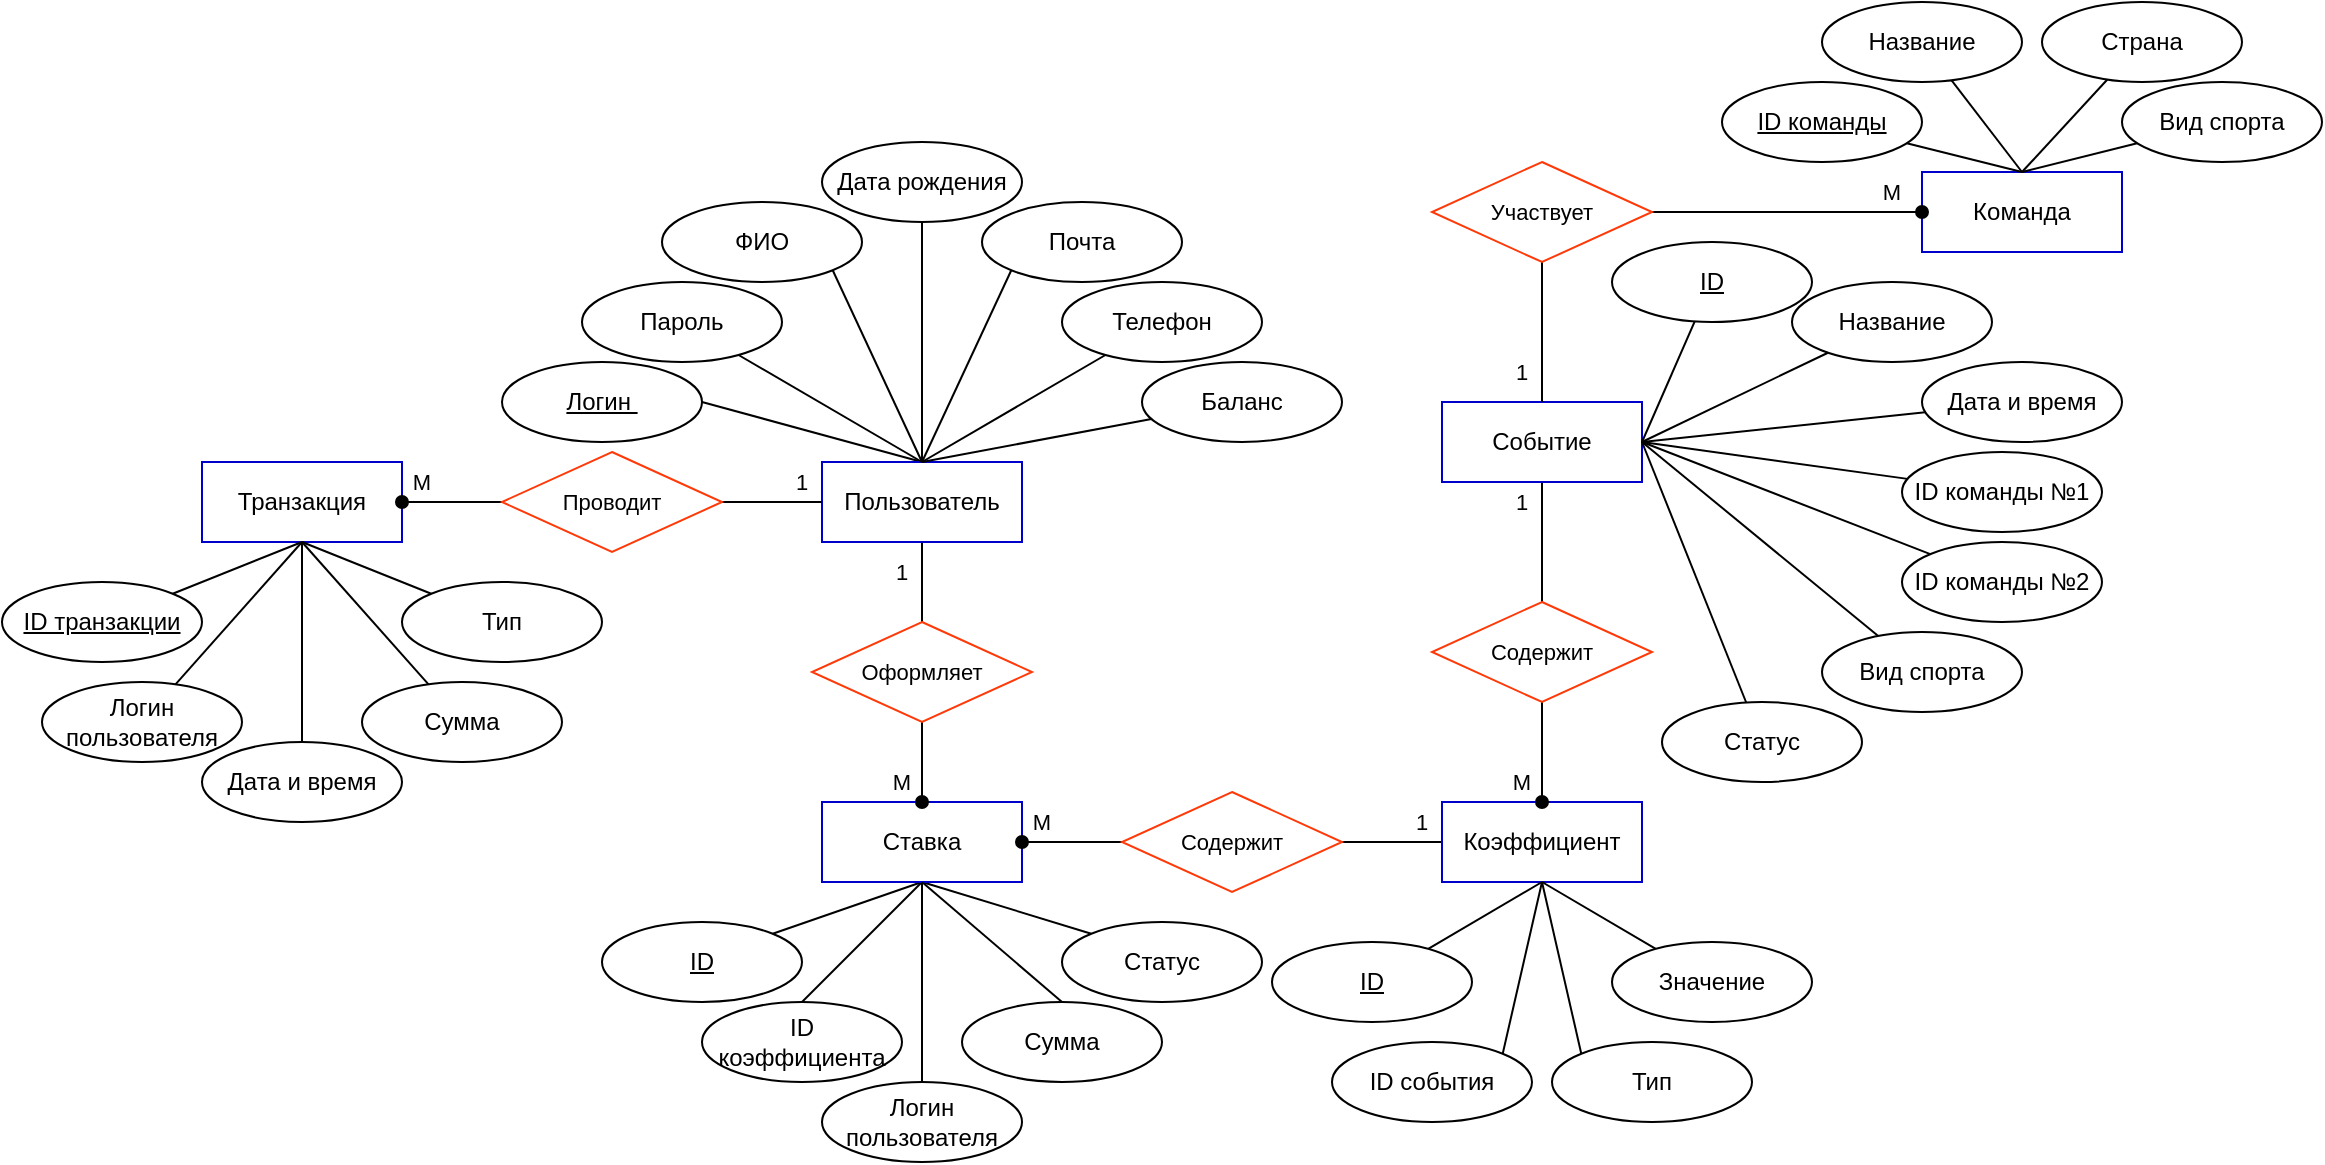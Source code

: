 <mxfile version="24.7.17">
  <diagram id="R2lEEEUBdFMjLlhIrx00" name="Page-1">
    <mxGraphModel dx="1948" dy="820" grid="1" gridSize="10" guides="1" tooltips="1" connect="1" arrows="1" fold="1" page="1" pageScale="1" pageWidth="850" pageHeight="1100" math="0" shadow="0" extFonts="Permanent Marker^https://fonts.googleapis.com/css?family=Permanent+Marker">
      <root>
        <mxCell id="0" />
        <mxCell id="1" parent="0" />
        <mxCell id="tnkPvZhDYUnzndrvxr4r-27" style="rounded=0;orthogonalLoop=1;jettySize=auto;html=1;entryX=1;entryY=0.5;entryDx=0;entryDy=0;endArrow=none;endFill=0;exitX=0.5;exitY=0;exitDx=0;exitDy=0;" parent="1" source="tnkPvZhDYUnzndrvxr4r-10" target="tnkPvZhDYUnzndrvxr4r-16" edge="1">
          <mxGeometry relative="1" as="geometry" />
        </mxCell>
        <mxCell id="tnkPvZhDYUnzndrvxr4r-29" style="edgeStyle=none;shape=connector;rounded=0;orthogonalLoop=1;jettySize=auto;html=1;entryX=1;entryY=1;entryDx=0;entryDy=0;strokeColor=default;align=center;verticalAlign=middle;fontFamily=Helvetica;fontSize=11;fontColor=default;labelBackgroundColor=default;endArrow=none;endFill=0;exitX=0.5;exitY=0;exitDx=0;exitDy=0;" parent="1" source="tnkPvZhDYUnzndrvxr4r-10" target="tnkPvZhDYUnzndrvxr4r-18" edge="1">
          <mxGeometry relative="1" as="geometry" />
        </mxCell>
        <mxCell id="tnkPvZhDYUnzndrvxr4r-31" style="edgeStyle=none;shape=connector;rounded=0;orthogonalLoop=1;jettySize=auto;html=1;entryX=0;entryY=1;entryDx=0;entryDy=0;strokeColor=default;align=center;verticalAlign=middle;fontFamily=Helvetica;fontSize=11;fontColor=default;labelBackgroundColor=default;endArrow=none;endFill=0;" parent="1" target="tnkPvZhDYUnzndrvxr4r-22" edge="1">
          <mxGeometry relative="1" as="geometry">
            <mxPoint x="220" y="310" as="sourcePoint" />
          </mxGeometry>
        </mxCell>
        <mxCell id="tnkPvZhDYUnzndrvxr4r-36" value="" style="edgeStyle=none;shape=connector;rounded=0;orthogonalLoop=1;jettySize=auto;html=1;strokeColor=default;align=center;verticalAlign=middle;fontFamily=Helvetica;fontSize=11;fontColor=default;labelBackgroundColor=default;endArrow=none;endFill=0;" parent="1" source="tnkPvZhDYUnzndrvxr4r-10" target="tnkPvZhDYUnzndrvxr4r-35" edge="1">
          <mxGeometry relative="1" as="geometry" />
        </mxCell>
        <mxCell id="tnkPvZhDYUnzndrvxr4r-10" value="Пользователь" style="whiteSpace=wrap;html=1;align=center;strokeColor=#0000CC;" parent="1" vertex="1">
          <mxGeometry x="170" y="310" width="100" height="40" as="geometry" />
        </mxCell>
        <mxCell id="tnkPvZhDYUnzndrvxr4r-77" value="" style="edgeStyle=none;shape=connector;rounded=0;orthogonalLoop=1;jettySize=auto;html=1;strokeColor=default;align=center;verticalAlign=middle;fontFamily=Helvetica;fontSize=11;fontColor=default;labelBackgroundColor=default;endArrow=none;endFill=0;" parent="1" source="tnkPvZhDYUnzndrvxr4r-11" target="tnkPvZhDYUnzndrvxr4r-55" edge="1">
          <mxGeometry relative="1" as="geometry" />
        </mxCell>
        <mxCell id="tnkPvZhDYUnzndrvxr4r-11" value="Событие" style="whiteSpace=wrap;html=1;align=center;strokeColor=#0000CC;" parent="1" vertex="1">
          <mxGeometry x="480" y="280" width="100" height="40" as="geometry" />
        </mxCell>
        <mxCell id="tnkPvZhDYUnzndrvxr4r-47" style="edgeStyle=none;shape=connector;rounded=0;orthogonalLoop=1;jettySize=auto;html=1;entryX=1;entryY=0;entryDx=0;entryDy=0;strokeColor=default;align=center;verticalAlign=middle;fontFamily=Helvetica;fontSize=11;fontColor=default;labelBackgroundColor=default;endArrow=none;endFill=0;exitX=0.5;exitY=1;exitDx=0;exitDy=0;" parent="1" source="tnkPvZhDYUnzndrvxr4r-12" target="tnkPvZhDYUnzndrvxr4r-38" edge="1">
          <mxGeometry relative="1" as="geometry" />
        </mxCell>
        <mxCell id="tnkPvZhDYUnzndrvxr4r-49" style="edgeStyle=none;shape=connector;rounded=0;orthogonalLoop=1;jettySize=auto;html=1;exitX=0.5;exitY=1;exitDx=0;exitDy=0;entryX=0.5;entryY=0;entryDx=0;entryDy=0;strokeColor=default;align=center;verticalAlign=middle;fontFamily=Helvetica;fontSize=11;fontColor=default;labelBackgroundColor=default;endArrow=none;endFill=0;" parent="1" source="tnkPvZhDYUnzndrvxr4r-12" target="tnkPvZhDYUnzndrvxr4r-42" edge="1">
          <mxGeometry relative="1" as="geometry" />
        </mxCell>
        <mxCell id="tnkPvZhDYUnzndrvxr4r-50" style="edgeStyle=none;shape=connector;rounded=0;orthogonalLoop=1;jettySize=auto;html=1;exitX=0.5;exitY=1;exitDx=0;exitDy=0;entryX=0.5;entryY=0;entryDx=0;entryDy=0;strokeColor=default;align=center;verticalAlign=middle;fontFamily=Helvetica;fontSize=11;fontColor=default;labelBackgroundColor=default;endArrow=none;endFill=0;" parent="1" source="tnkPvZhDYUnzndrvxr4r-12" target="tnkPvZhDYUnzndrvxr4r-43" edge="1">
          <mxGeometry relative="1" as="geometry" />
        </mxCell>
        <mxCell id="tnkPvZhDYUnzndrvxr4r-51" style="edgeStyle=none;shape=connector;rounded=0;orthogonalLoop=1;jettySize=auto;html=1;exitX=0.5;exitY=1;exitDx=0;exitDy=0;entryX=0;entryY=0;entryDx=0;entryDy=0;strokeColor=default;align=center;verticalAlign=middle;fontFamily=Helvetica;fontSize=11;fontColor=default;labelBackgroundColor=default;endArrow=none;endFill=0;" parent="1" source="tnkPvZhDYUnzndrvxr4r-12" target="tnkPvZhDYUnzndrvxr4r-44" edge="1">
          <mxGeometry relative="1" as="geometry" />
        </mxCell>
        <mxCell id="tnkPvZhDYUnzndrvxr4r-12" value="Ставка" style="whiteSpace=wrap;html=1;align=center;fillColor=#FFFFFF;strokeColor=#0000CC;" parent="1" vertex="1">
          <mxGeometry x="170" y="480" width="100" height="40" as="geometry" />
        </mxCell>
        <mxCell id="tnkPvZhDYUnzndrvxr4r-54" value="" style="edgeStyle=none;shape=connector;rounded=0;orthogonalLoop=1;jettySize=auto;html=1;strokeColor=default;align=center;verticalAlign=middle;fontFamily=Helvetica;fontSize=11;fontColor=default;labelBackgroundColor=default;endArrow=none;endFill=0;" parent="1" source="tnkPvZhDYUnzndrvxr4r-13" target="tnkPvZhDYUnzndrvxr4r-52" edge="1">
          <mxGeometry relative="1" as="geometry" />
        </mxCell>
        <mxCell id="tnkPvZhDYUnzndrvxr4r-13" value="Коэффициент" style="whiteSpace=wrap;html=1;align=center;strokeColor=#0000CC;" parent="1" vertex="1">
          <mxGeometry x="480" y="480" width="100" height="40" as="geometry" />
        </mxCell>
        <mxCell id="tnkPvZhDYUnzndrvxr4r-14" value="Транзакция" style="whiteSpace=wrap;html=1;align=center;strokeColor=#0000CC;" parent="1" vertex="1">
          <mxGeometry x="-140" y="310" width="100" height="40" as="geometry" />
        </mxCell>
        <mxCell id="tnkPvZhDYUnzndrvxr4r-15" value="Команда" style="whiteSpace=wrap;html=1;align=center;strokeColor=#0000CC;" parent="1" vertex="1">
          <mxGeometry x="720" y="165" width="100" height="40" as="geometry" />
        </mxCell>
        <mxCell id="tnkPvZhDYUnzndrvxr4r-16" value="&lt;span style=&quot;line-height: 106%;&quot;&gt;&lt;font style=&quot;font-size: 12px;&quot;&gt;Логин&amp;nbsp;&lt;/font&gt;&lt;/span&gt;" style="ellipse;whiteSpace=wrap;html=1;align=center;fontStyle=4;" parent="1" vertex="1">
          <mxGeometry x="10" y="260" width="100" height="40" as="geometry" />
        </mxCell>
        <mxCell id="tnkPvZhDYUnzndrvxr4r-28" style="edgeStyle=none;shape=connector;rounded=0;orthogonalLoop=1;jettySize=auto;html=1;entryX=0.5;entryY=0;entryDx=0;entryDy=0;strokeColor=default;align=center;verticalAlign=middle;fontFamily=Helvetica;fontSize=11;fontColor=default;labelBackgroundColor=default;endArrow=none;endFill=0;" parent="1" source="tnkPvZhDYUnzndrvxr4r-17" target="tnkPvZhDYUnzndrvxr4r-10" edge="1">
          <mxGeometry relative="1" as="geometry" />
        </mxCell>
        <mxCell id="tnkPvZhDYUnzndrvxr4r-17" value="Пароль" style="ellipse;whiteSpace=wrap;html=1;align=center;" parent="1" vertex="1">
          <mxGeometry x="50" y="220" width="100" height="40" as="geometry" />
        </mxCell>
        <mxCell id="tnkPvZhDYUnzndrvxr4r-18" value="ФИО" style="ellipse;whiteSpace=wrap;html=1;align=center;" parent="1" vertex="1">
          <mxGeometry x="90" y="180" width="100" height="40" as="geometry" />
        </mxCell>
        <mxCell id="tnkPvZhDYUnzndrvxr4r-30" style="edgeStyle=none;shape=connector;rounded=0;orthogonalLoop=1;jettySize=auto;html=1;entryX=0.5;entryY=0;entryDx=0;entryDy=0;strokeColor=default;align=center;verticalAlign=middle;fontFamily=Helvetica;fontSize=11;fontColor=default;labelBackgroundColor=default;endArrow=none;endFill=0;" parent="1" source="tnkPvZhDYUnzndrvxr4r-21" target="tnkPvZhDYUnzndrvxr4r-10" edge="1">
          <mxGeometry relative="1" as="geometry" />
        </mxCell>
        <mxCell id="tnkPvZhDYUnzndrvxr4r-21" value="Дата рождения&lt;span style=&quot;color: rgba(0, 0, 0, 0); font-family: monospace; font-size: 0px; text-align: start; text-wrap: nowrap;&quot;&gt;%3CmxGraphModel%3E%3Croot%3E%3CmxCell%20id%3D%220%22%2F%3E%3CmxCell%20id%3D%221%22%20parent%3D%220%22%2F%3E%3CmxCell%20id%3D%222%22%20value%3D%22%D0%9E%D1%82%D1%87%D0%B5%D1%81%D1%82%D0%B2%D0%BE%22%20style%3D%22ellipse%3BwhiteSpace%3Dwrap%3Bhtml%3D1%3Balign%3Dcenter%3B%22%20vertex%3D%221%22%20parent%3D%221%22%3E%3CmxGeometry%20x%3D%22300%22%20y%3D%22400%22%20width%3D%22100%22%20height%3D%2240%22%20as%3D%22geometry%22%2F%3E%3C%2FmxCell%3E%3C%2Froot%3E%3C%2FmxGraphModel%3E&lt;/span&gt;" style="ellipse;whiteSpace=wrap;html=1;align=center;" parent="1" vertex="1">
          <mxGeometry x="170" y="150" width="100" height="40" as="geometry" />
        </mxCell>
        <mxCell id="tnkPvZhDYUnzndrvxr4r-22" value="Почта&lt;span style=&quot;color: rgba(0, 0, 0, 0); font-family: monospace; font-size: 0px; text-align: start; text-wrap: nowrap;&quot;&gt;%3CmxGraphModel%3E%3Croot%3E%3CmxCell%20id%3D%220%22%2F%3E%3CmxCell%20id%3D%221%22%20parent%3D%220%22%2F%3E%3CmxCell%20id%3D%222%22%20value%3D%22%D0%94%D0%B0%D1%82%D0%B0%20%D1%80%D0%BE%D0%B6%D0%B4%D0%B5%D0%BD%D0%B8%D1%8F%26lt%3Bspan%20style%3D%26quot%3Bcolor%3A%20rgba(0%2C%200%2C%200%2C%200)%3B%20font-family%3A%20monospace%3B%20font-size%3A%200px%3B%20text-align%3A%20start%3B%20text-wrap%3A%20nowrap%3B%26quot%3B%26gt%3B%253CmxGraphModel%253E%253Croot%253E%253CmxCell%2520id%253D%25220%2522%252F%253E%253CmxCell%2520id%253D%25221%2522%2520parent%253D%25220%2522%252F%253E%253CmxCell%2520id%253D%25222%2522%2520value%253D%2522%25D0%259E%25D1%2582%25D1%2587%25D0%25B5%25D1%2581%25D1%2582%25D0%25B2%25D0%25BE%2522%2520style%253D%2522ellipse%253BwhiteSpace%253Dwrap%253Bhtml%253D1%253Balign%253Dcenter%253B%2522%2520vertex%253D%25221%2522%2520parent%253D%25221%2522%253E%253CmxGeometry%2520x%253D%2522300%2522%2520y%253D%2522400%2522%2520width%253D%2522100%2522%2520height%253D%252240%2522%2520as%253D%2522geometry%2522%252F%253E%253C%252FmxCell%253E%253C%252Froot%253E%253C%252FmxGraphModel%253E%26lt%3B%2Fspan%26gt%3B%22%20style%3D%22ellipse%3BwhiteSpace%3Dwrap%3Bhtml%3D1%3Balign%3Dcenter%3B%22%20vertex%3D%221%22%20parent%3D%221%22%3E%3CmxGeometry%20x%3D%22440%22%20y%3D%22310%22%20width%3D%22100%22%20height%3D%2240%22%20as%3D%22geometry%22%2F%3E%3C%2FmxCell%3E%3C%2Froot%3E%3C%2FmxGraphModel%3E&lt;/span&gt;" style="ellipse;whiteSpace=wrap;html=1;align=center;" parent="1" vertex="1">
          <mxGeometry x="250" y="180" width="100" height="40" as="geometry" />
        </mxCell>
        <mxCell id="tnkPvZhDYUnzndrvxr4r-33" style="edgeStyle=none;shape=connector;rounded=0;orthogonalLoop=1;jettySize=auto;html=1;entryX=0.5;entryY=0;entryDx=0;entryDy=0;strokeColor=default;align=center;verticalAlign=middle;fontFamily=Helvetica;fontSize=11;fontColor=default;labelBackgroundColor=default;endArrow=none;endFill=0;" parent="1" source="tnkPvZhDYUnzndrvxr4r-23" target="tnkPvZhDYUnzndrvxr4r-10" edge="1">
          <mxGeometry relative="1" as="geometry" />
        </mxCell>
        <mxCell id="tnkPvZhDYUnzndrvxr4r-23" value="Телефон" style="ellipse;whiteSpace=wrap;html=1;align=center;" parent="1" vertex="1">
          <mxGeometry x="290" y="220" width="100" height="40" as="geometry" />
        </mxCell>
        <mxCell id="tnkPvZhDYUnzndrvxr4r-34" style="edgeStyle=none;shape=connector;rounded=0;orthogonalLoop=1;jettySize=auto;html=1;entryX=0.5;entryY=0;entryDx=0;entryDy=0;strokeColor=default;align=center;verticalAlign=middle;fontFamily=Helvetica;fontSize=11;fontColor=default;labelBackgroundColor=default;endArrow=none;endFill=0;" parent="1" source="tnkPvZhDYUnzndrvxr4r-24" target="tnkPvZhDYUnzndrvxr4r-10" edge="1">
          <mxGeometry relative="1" as="geometry" />
        </mxCell>
        <mxCell id="tnkPvZhDYUnzndrvxr4r-24" value="Баланс" style="ellipse;whiteSpace=wrap;html=1;align=center;" parent="1" vertex="1">
          <mxGeometry x="330" y="260" width="100" height="40" as="geometry" />
        </mxCell>
        <mxCell id="tnkPvZhDYUnzndrvxr4r-37" value="" style="edgeStyle=none;shape=connector;rounded=0;orthogonalLoop=1;jettySize=auto;html=1;strokeColor=default;align=center;verticalAlign=middle;fontFamily=Helvetica;fontSize=11;fontColor=default;labelBackgroundColor=default;endArrow=oval;endFill=1;startArrow=none;startFill=0;" parent="1" source="tnkPvZhDYUnzndrvxr4r-35" target="tnkPvZhDYUnzndrvxr4r-12" edge="1">
          <mxGeometry relative="1" as="geometry" />
        </mxCell>
        <mxCell id="tnkPvZhDYUnzndrvxr4r-35" value="Оформляет" style="shape=rhombus;perimeter=rhombusPerimeter;whiteSpace=wrap;html=1;align=center;fontFamily=Helvetica;fontSize=11;fontColor=default;labelBackgroundColor=default;strokeColor=#FF3908;" parent="1" vertex="1">
          <mxGeometry x="165" y="390" width="110" height="50" as="geometry" />
        </mxCell>
        <mxCell id="tnkPvZhDYUnzndrvxr4r-38" value="ID" style="ellipse;whiteSpace=wrap;html=1;align=center;fontStyle=4;" parent="1" vertex="1">
          <mxGeometry x="60" y="540" width="100" height="40" as="geometry" />
        </mxCell>
        <mxCell id="tnkPvZhDYUnzndrvxr4r-42" value="ID коэффициента" style="ellipse;whiteSpace=wrap;html=1;align=center;" parent="1" vertex="1">
          <mxGeometry x="110" y="580" width="100" height="40" as="geometry" />
        </mxCell>
        <mxCell id="tnkPvZhDYUnzndrvxr4r-43" value="Сумма" style="ellipse;whiteSpace=wrap;html=1;align=center;" parent="1" vertex="1">
          <mxGeometry x="240" y="580" width="100" height="40" as="geometry" />
        </mxCell>
        <mxCell id="tnkPvZhDYUnzndrvxr4r-44" value="Статус" style="ellipse;whiteSpace=wrap;html=1;align=center;" parent="1" vertex="1">
          <mxGeometry x="290" y="540" width="100" height="40" as="geometry" />
        </mxCell>
        <mxCell id="tnkPvZhDYUnzndrvxr4r-53" value="" style="edgeStyle=none;shape=connector;rounded=0;orthogonalLoop=1;jettySize=auto;html=1;strokeColor=default;align=center;verticalAlign=middle;fontFamily=Helvetica;fontSize=11;fontColor=default;labelBackgroundColor=default;endArrow=oval;endFill=1;startArrow=none;startFill=0;" parent="1" source="tnkPvZhDYUnzndrvxr4r-52" target="tnkPvZhDYUnzndrvxr4r-12" edge="1">
          <mxGeometry relative="1" as="geometry" />
        </mxCell>
        <mxCell id="tnkPvZhDYUnzndrvxr4r-52" value="Содержит" style="shape=rhombus;perimeter=rhombusPerimeter;whiteSpace=wrap;html=1;align=center;fontFamily=Helvetica;fontSize=11;fontColor=default;labelBackgroundColor=default;strokeColor=#FF3908;" parent="1" vertex="1">
          <mxGeometry x="320" y="475" width="110" height="50" as="geometry" />
        </mxCell>
        <mxCell id="tnkPvZhDYUnzndrvxr4r-56" value="" style="edgeStyle=none;shape=connector;rounded=0;orthogonalLoop=1;jettySize=auto;html=1;strokeColor=default;align=center;verticalAlign=middle;fontFamily=Helvetica;fontSize=11;fontColor=default;labelBackgroundColor=default;endArrow=oval;endFill=1;" parent="1" source="tnkPvZhDYUnzndrvxr4r-55" target="tnkPvZhDYUnzndrvxr4r-13" edge="1">
          <mxGeometry relative="1" as="geometry" />
        </mxCell>
        <mxCell id="tnkPvZhDYUnzndrvxr4r-55" value="Содержит" style="shape=rhombus;perimeter=rhombusPerimeter;whiteSpace=wrap;html=1;align=center;fontFamily=Helvetica;fontSize=11;fontColor=default;labelBackgroundColor=default;strokeColor=#FF3908;" parent="1" vertex="1">
          <mxGeometry x="475" y="380" width="110" height="50" as="geometry" />
        </mxCell>
        <mxCell id="tnkPvZhDYUnzndrvxr4r-59" value="" style="edgeStyle=none;shape=connector;rounded=0;orthogonalLoop=1;jettySize=auto;html=1;strokeColor=default;align=center;verticalAlign=middle;fontFamily=Helvetica;fontSize=11;fontColor=default;labelBackgroundColor=default;endArrow=none;endFill=0;" parent="1" source="tnkPvZhDYUnzndrvxr4r-58" target="tnkPvZhDYUnzndrvxr4r-10" edge="1">
          <mxGeometry relative="1" as="geometry" />
        </mxCell>
        <mxCell id="tnkPvZhDYUnzndrvxr4r-122" style="edgeStyle=none;shape=connector;rounded=0;orthogonalLoop=1;jettySize=auto;html=1;entryX=1;entryY=0.5;entryDx=0;entryDy=0;strokeColor=default;align=center;verticalAlign=middle;fontFamily=Helvetica;fontSize=11;fontColor=default;labelBackgroundColor=default;endArrow=oval;endFill=1;" parent="1" source="tnkPvZhDYUnzndrvxr4r-58" target="tnkPvZhDYUnzndrvxr4r-14" edge="1">
          <mxGeometry relative="1" as="geometry" />
        </mxCell>
        <mxCell id="tnkPvZhDYUnzndrvxr4r-58" value="Проводит" style="shape=rhombus;perimeter=rhombusPerimeter;whiteSpace=wrap;html=1;align=center;fontFamily=Helvetica;fontSize=11;fontColor=#000000;labelBackgroundColor=default;fillColor=#FFFFFF;strokeColor=#FF3908;" parent="1" vertex="1">
          <mxGeometry x="10" y="305" width="110" height="50" as="geometry" />
        </mxCell>
        <mxCell id="tnkPvZhDYUnzndrvxr4r-62" value="" style="edgeStyle=none;shape=connector;rounded=0;orthogonalLoop=1;jettySize=auto;html=1;strokeColor=default;align=center;verticalAlign=middle;fontFamily=Helvetica;fontSize=11;fontColor=default;labelBackgroundColor=default;endArrow=oval;endFill=1;" parent="1" source="tnkPvZhDYUnzndrvxr4r-61" target="tnkPvZhDYUnzndrvxr4r-15" edge="1">
          <mxGeometry relative="1" as="geometry" />
        </mxCell>
        <mxCell id="tnkPvZhDYUnzndrvxr4r-63" value="" style="edgeStyle=none;shape=connector;rounded=0;orthogonalLoop=1;jettySize=auto;html=1;strokeColor=default;align=center;verticalAlign=middle;fontFamily=Helvetica;fontSize=11;fontColor=default;labelBackgroundColor=default;endArrow=none;endFill=0;" parent="1" source="tnkPvZhDYUnzndrvxr4r-61" target="tnkPvZhDYUnzndrvxr4r-11" edge="1">
          <mxGeometry relative="1" as="geometry" />
        </mxCell>
        <mxCell id="tnkPvZhDYUnzndrvxr4r-61" value="Участвует" style="shape=rhombus;perimeter=rhombusPerimeter;whiteSpace=wrap;html=1;align=center;fontFamily=Helvetica;fontSize=11;fontColor=default;labelBackgroundColor=default;strokeColor=#FF3908;" parent="1" vertex="1">
          <mxGeometry x="475" y="160" width="110" height="50" as="geometry" />
        </mxCell>
        <mxCell id="tnkPvZhDYUnzndrvxr4r-68" style="edgeStyle=none;shape=connector;rounded=0;orthogonalLoop=1;jettySize=auto;html=1;entryX=0.5;entryY=1;entryDx=0;entryDy=0;strokeColor=default;align=center;verticalAlign=middle;fontFamily=Helvetica;fontSize=11;fontColor=default;labelBackgroundColor=default;endArrow=none;endFill=0;" parent="1" source="tnkPvZhDYUnzndrvxr4r-64" target="tnkPvZhDYUnzndrvxr4r-13" edge="1">
          <mxGeometry relative="1" as="geometry" />
        </mxCell>
        <mxCell id="tnkPvZhDYUnzndrvxr4r-64" value="ID" style="ellipse;whiteSpace=wrap;html=1;align=center;fontStyle=4;" parent="1" vertex="1">
          <mxGeometry x="395" y="550" width="100" height="40" as="geometry" />
        </mxCell>
        <mxCell id="tnkPvZhDYUnzndrvxr4r-69" style="edgeStyle=none;shape=connector;rounded=0;orthogonalLoop=1;jettySize=auto;html=1;exitX=1;exitY=0;exitDx=0;exitDy=0;entryX=0.5;entryY=1;entryDx=0;entryDy=0;strokeColor=default;align=center;verticalAlign=middle;fontFamily=Helvetica;fontSize=11;fontColor=default;labelBackgroundColor=default;endArrow=none;endFill=0;" parent="1" source="tnkPvZhDYUnzndrvxr4r-65" target="tnkPvZhDYUnzndrvxr4r-13" edge="1">
          <mxGeometry relative="1" as="geometry" />
        </mxCell>
        <mxCell id="tnkPvZhDYUnzndrvxr4r-65" value="ID события" style="ellipse;whiteSpace=wrap;html=1;align=center;" parent="1" vertex="1">
          <mxGeometry x="425" y="600" width="100" height="40" as="geometry" />
        </mxCell>
        <mxCell id="tnkPvZhDYUnzndrvxr4r-70" style="edgeStyle=none;shape=connector;rounded=0;orthogonalLoop=1;jettySize=auto;html=1;exitX=0;exitY=0;exitDx=0;exitDy=0;entryX=0.5;entryY=1;entryDx=0;entryDy=0;strokeColor=default;align=center;verticalAlign=middle;fontFamily=Helvetica;fontSize=11;fontColor=default;labelBackgroundColor=default;endArrow=none;endFill=0;" parent="1" source="tnkPvZhDYUnzndrvxr4r-66" target="tnkPvZhDYUnzndrvxr4r-13" edge="1">
          <mxGeometry relative="1" as="geometry" />
        </mxCell>
        <mxCell id="tnkPvZhDYUnzndrvxr4r-66" value="Тип" style="ellipse;whiteSpace=wrap;html=1;align=center;" parent="1" vertex="1">
          <mxGeometry x="535" y="600" width="100" height="40" as="geometry" />
        </mxCell>
        <mxCell id="tnkPvZhDYUnzndrvxr4r-71" style="edgeStyle=none;shape=connector;rounded=0;orthogonalLoop=1;jettySize=auto;html=1;entryX=0.5;entryY=1;entryDx=0;entryDy=0;strokeColor=default;align=center;verticalAlign=middle;fontFamily=Helvetica;fontSize=11;fontColor=default;labelBackgroundColor=default;endArrow=none;endFill=0;" parent="1" source="tnkPvZhDYUnzndrvxr4r-67" target="tnkPvZhDYUnzndrvxr4r-13" edge="1">
          <mxGeometry relative="1" as="geometry" />
        </mxCell>
        <mxCell id="tnkPvZhDYUnzndrvxr4r-67" value="Значение" style="ellipse;whiteSpace=wrap;html=1;align=center;" parent="1" vertex="1">
          <mxGeometry x="565" y="550" width="100" height="40" as="geometry" />
        </mxCell>
        <mxCell id="tnkPvZhDYUnzndrvxr4r-83" style="edgeStyle=none;shape=connector;rounded=0;orthogonalLoop=1;jettySize=auto;html=1;entryX=1;entryY=0.5;entryDx=0;entryDy=0;strokeColor=default;align=center;verticalAlign=middle;fontFamily=Helvetica;fontSize=11;fontColor=default;labelBackgroundColor=default;endArrow=none;endFill=0;" parent="1" source="tnkPvZhDYUnzndrvxr4r-72" target="tnkPvZhDYUnzndrvxr4r-11" edge="1">
          <mxGeometry relative="1" as="geometry" />
        </mxCell>
        <mxCell id="tnkPvZhDYUnzndrvxr4r-72" value="ID" style="ellipse;whiteSpace=wrap;html=1;align=center;fontStyle=4;" parent="1" vertex="1">
          <mxGeometry x="565" y="200" width="100" height="40" as="geometry" />
        </mxCell>
        <mxCell id="tnkPvZhDYUnzndrvxr4r-82" style="edgeStyle=none;shape=connector;rounded=0;orthogonalLoop=1;jettySize=auto;html=1;entryX=1;entryY=0.5;entryDx=0;entryDy=0;strokeColor=default;align=center;verticalAlign=middle;fontFamily=Helvetica;fontSize=11;fontColor=default;labelBackgroundColor=default;endArrow=none;endFill=0;" parent="1" source="tnkPvZhDYUnzndrvxr4r-73" target="tnkPvZhDYUnzndrvxr4r-11" edge="1">
          <mxGeometry relative="1" as="geometry" />
        </mxCell>
        <mxCell id="tnkPvZhDYUnzndrvxr4r-73" value="Название" style="ellipse;whiteSpace=wrap;html=1;align=center;" parent="1" vertex="1">
          <mxGeometry x="655" y="220" width="100" height="40" as="geometry" />
        </mxCell>
        <mxCell id="tnkPvZhDYUnzndrvxr4r-81" style="edgeStyle=none;shape=connector;rounded=0;orthogonalLoop=1;jettySize=auto;html=1;entryX=1;entryY=0.5;entryDx=0;entryDy=0;strokeColor=default;align=center;verticalAlign=middle;fontFamily=Helvetica;fontSize=11;fontColor=default;labelBackgroundColor=default;endArrow=none;endFill=0;" parent="1" source="tnkPvZhDYUnzndrvxr4r-74" target="tnkPvZhDYUnzndrvxr4r-11" edge="1">
          <mxGeometry relative="1" as="geometry" />
        </mxCell>
        <mxCell id="tnkPvZhDYUnzndrvxr4r-74" value="Дата и время" style="ellipse;whiteSpace=wrap;html=1;align=center;" parent="1" vertex="1">
          <mxGeometry x="720" y="260" width="100" height="40" as="geometry" />
        </mxCell>
        <mxCell id="tnkPvZhDYUnzndrvxr4r-80" style="edgeStyle=none;shape=connector;rounded=0;orthogonalLoop=1;jettySize=auto;html=1;entryX=1;entryY=0.5;entryDx=0;entryDy=0;strokeColor=default;align=center;verticalAlign=middle;fontFamily=Helvetica;fontSize=11;fontColor=default;labelBackgroundColor=default;endArrow=none;endFill=0;" parent="1" source="tnkPvZhDYUnzndrvxr4r-75" target="tnkPvZhDYUnzndrvxr4r-11" edge="1">
          <mxGeometry relative="1" as="geometry" />
        </mxCell>
        <mxCell id="tnkPvZhDYUnzndrvxr4r-75" value="Ви&lt;span style=&quot;color: rgba(0, 0, 0, 0); font-family: monospace; font-size: 0px; text-align: start; text-wrap: nowrap;&quot;&gt;%3CmxGraphModel%3E%3Croot%3E%3CmxCell%20id%3D%220%22%2F%3E%3CmxCell%20id%3D%221%22%20parent%3D%220%22%2F%3E%3CmxCell%20id%3D%222%22%20value%3D%22%D0%94%D0%B0%D1%82%D0%B0%20%D0%B8%20%D0%B2%D1%80%D0%B5%D0%BC%D1%8F%22%20style%3D%22ellipse%3BwhiteSpace%3Dwrap%3Bhtml%3D1%3Balign%3Dcenter%3B%22%20vertex%3D%221%22%20parent%3D%221%22%3E%3CmxGeometry%20x%3D%22640%22%20y%3D%22290%22%20width%3D%22100%22%20height%3D%2240%22%20as%3D%22geometry%22%2F%3E%3C%2FmxCell%3E%3C%2Froot%3E%3C%2FmxGraphModel%3E&lt;/span&gt;д спорта&lt;span style=&quot;color: rgba(0, 0, 0, 0); font-family: monospace; font-size: 0px; text-align: start; text-wrap: nowrap;&quot;&gt;%3CmxGraphModel%3E%3Croot%3E%3CmxCell%20id%3D%220%22%2F%3E%3CmxCell%20id%3D%221%22%20parent%3D%220%22%2F%3E%3CmxCell%20id%3D%222%22%20value%3D%22%D0%94%D0%B0%D1%82%D0%B0%20%D0%B8%20%D0%B2%D1%80%D0%B5%D0%BC%D1%8F%22%20style%3D%22ellipse%3BwhiteSpace%3Dwrap%3Bhtml%3D1%3Balign%3Dcenter%3B%22%20vertex%3D%221%22%20parent%3D%221%22%3E%3CmxGeometry%20x%3D%22640%22%20y%3D%22290%22%20width%3D%22100%22%20height%3D%2240%22%20as%3D%22geometry%22%2F%3E%3C%2FmxCell%3E%3C%2Froot%3E%3C%2FmxGraphModel%3E&lt;/span&gt;" style="ellipse;whiteSpace=wrap;html=1;align=center;" parent="1" vertex="1">
          <mxGeometry x="670" y="395" width="100" height="40" as="geometry" />
        </mxCell>
        <mxCell id="tnkPvZhDYUnzndrvxr4r-79" style="edgeStyle=none;shape=connector;rounded=0;orthogonalLoop=1;jettySize=auto;html=1;entryX=1;entryY=0.5;entryDx=0;entryDy=0;strokeColor=default;align=center;verticalAlign=middle;fontFamily=Helvetica;fontSize=11;fontColor=default;labelBackgroundColor=default;endArrow=none;endFill=0;" parent="1" source="tnkPvZhDYUnzndrvxr4r-76" target="tnkPvZhDYUnzndrvxr4r-11" edge="1">
          <mxGeometry relative="1" as="geometry" />
        </mxCell>
        <mxCell id="tnkPvZhDYUnzndrvxr4r-76" value="Статус" style="ellipse;whiteSpace=wrap;html=1;align=center;" parent="1" vertex="1">
          <mxGeometry x="590" y="430" width="100" height="40" as="geometry" />
        </mxCell>
        <mxCell id="tnkPvZhDYUnzndrvxr4r-96" style="edgeStyle=none;shape=connector;rounded=0;orthogonalLoop=1;jettySize=auto;html=1;entryX=0.5;entryY=0;entryDx=0;entryDy=0;strokeColor=default;align=center;verticalAlign=middle;fontFamily=Helvetica;fontSize=11;fontColor=default;labelBackgroundColor=default;endArrow=none;endFill=0;" parent="1" source="tnkPvZhDYUnzndrvxr4r-92" target="tnkPvZhDYUnzndrvxr4r-15" edge="1">
          <mxGeometry relative="1" as="geometry" />
        </mxCell>
        <mxCell id="tnkPvZhDYUnzndrvxr4r-92" value="ID команды" style="ellipse;whiteSpace=wrap;html=1;align=center;fontStyle=4;" parent="1" vertex="1">
          <mxGeometry x="620" y="120" width="100" height="40" as="geometry" />
        </mxCell>
        <mxCell id="tnkPvZhDYUnzndrvxr4r-97" style="edgeStyle=none;shape=connector;rounded=0;orthogonalLoop=1;jettySize=auto;html=1;entryX=0.5;entryY=0;entryDx=0;entryDy=0;strokeColor=default;align=center;verticalAlign=middle;fontFamily=Helvetica;fontSize=11;fontColor=default;labelBackgroundColor=default;endArrow=none;endFill=0;" parent="1" source="tnkPvZhDYUnzndrvxr4r-93" target="tnkPvZhDYUnzndrvxr4r-15" edge="1">
          <mxGeometry relative="1" as="geometry" />
        </mxCell>
        <mxCell id="tnkPvZhDYUnzndrvxr4r-93" value="Название" style="ellipse;whiteSpace=wrap;html=1;align=center;" parent="1" vertex="1">
          <mxGeometry x="670" y="80" width="100" height="40" as="geometry" />
        </mxCell>
        <mxCell id="tnkPvZhDYUnzndrvxr4r-98" style="edgeStyle=none;shape=connector;rounded=0;orthogonalLoop=1;jettySize=auto;html=1;entryX=0.5;entryY=0;entryDx=0;entryDy=0;strokeColor=default;align=center;verticalAlign=middle;fontFamily=Helvetica;fontSize=11;fontColor=default;labelBackgroundColor=default;endArrow=none;endFill=0;" parent="1" source="tnkPvZhDYUnzndrvxr4r-94" target="tnkPvZhDYUnzndrvxr4r-15" edge="1">
          <mxGeometry relative="1" as="geometry" />
        </mxCell>
        <mxCell id="tnkPvZhDYUnzndrvxr4r-94" value="Страна" style="ellipse;whiteSpace=wrap;html=1;align=center;" parent="1" vertex="1">
          <mxGeometry x="780" y="80" width="100" height="40" as="geometry" />
        </mxCell>
        <mxCell id="tnkPvZhDYUnzndrvxr4r-99" style="edgeStyle=none;shape=connector;rounded=0;orthogonalLoop=1;jettySize=auto;html=1;entryX=0.5;entryY=0;entryDx=0;entryDy=0;strokeColor=default;align=center;verticalAlign=middle;fontFamily=Helvetica;fontSize=11;fontColor=default;labelBackgroundColor=default;endArrow=none;endFill=0;" parent="1" source="tnkPvZhDYUnzndrvxr4r-95" target="tnkPvZhDYUnzndrvxr4r-15" edge="1">
          <mxGeometry relative="1" as="geometry" />
        </mxCell>
        <mxCell id="tnkPvZhDYUnzndrvxr4r-95" value="Ви&lt;span style=&quot;color: rgba(0, 0, 0, 0); font-family: monospace; font-size: 0px; text-align: start; text-wrap: nowrap;&quot;&gt;%3CmxGraphModel%3E%3Croot%3E%3CmxCell%20id%3D%220%22%2F%3E%3CmxCell%20id%3D%221%22%20parent%3D%220%22%2F%3E%3CmxCell%20id%3D%222%22%20value%3D%22%D0%94%D0%B0%D1%82%D0%B0%20%D0%B8%20%D0%B2%D1%80%D0%B5%D0%BC%D1%8F%22%20style%3D%22ellipse%3BwhiteSpace%3Dwrap%3Bhtml%3D1%3Balign%3Dcenter%3B%22%20vertex%3D%221%22%20parent%3D%221%22%3E%3CmxGeometry%20x%3D%22640%22%20y%3D%22290%22%20width%3D%22100%22%20height%3D%2240%22%20as%3D%22geometry%22%2F%3E%3C%2FmxCell%3E%3C%2Froot%3E%3C%2FmxGraphModel%3E&lt;/span&gt;д спорта&lt;span style=&quot;color: rgba(0, 0, 0, 0); font-family: monospace; font-size: 0px; text-align: start; text-wrap: nowrap;&quot;&gt;%3CmxGraphModel%3E%3Croot%3E%3CmxCell%20id%3D%220%22%2F%3E%3CmxCell%20id%3D%221%22%20parent%3D%220%22%2F%3E%3CmxCell%20id%3D%222%22%20value%3D%22%D0%94%D0%B0%D1%82%D0%B0%20%D0%B8%20%D0%B2%D1%80%D0%B5%D0%BC%D1%8F%22%20style%3D%22ellipse%3BwhiteSpace%3Dwrap%3Bhtml%3D1%3Balign%3Dcenter%3B%22%20vertex%3D%221%22%20parent%3D%221%22%3E%3CmxGeometry%20x%3D%22640%22%20y%3D%22290%22%20width%3D%22100%22%20height%3D%2240%22%20as%3D%22geometry%22%2F%3E%3C%2FmxCell%3E%3C%2Froot%3E%3C%2FmxGraphModel%3E&lt;/span&gt;" style="ellipse;whiteSpace=wrap;html=1;align=center;" parent="1" vertex="1">
          <mxGeometry x="820" y="120" width="100" height="40" as="geometry" />
        </mxCell>
        <mxCell id="tnkPvZhDYUnzndrvxr4r-105" style="edgeStyle=none;shape=connector;rounded=0;orthogonalLoop=1;jettySize=auto;html=1;entryX=0.5;entryY=1;entryDx=0;entryDy=0;strokeColor=default;align=center;verticalAlign=middle;fontFamily=Helvetica;fontSize=11;fontColor=default;labelBackgroundColor=default;endArrow=none;endFill=0;" parent="1" source="tnkPvZhDYUnzndrvxr4r-100" target="tnkPvZhDYUnzndrvxr4r-14" edge="1">
          <mxGeometry relative="1" as="geometry" />
        </mxCell>
        <mxCell id="tnkPvZhDYUnzndrvxr4r-100" value="ID транзакции" style="ellipse;whiteSpace=wrap;html=1;align=center;fontStyle=4;" parent="1" vertex="1">
          <mxGeometry x="-240" y="370" width="100" height="40" as="geometry" />
        </mxCell>
        <mxCell id="tnkPvZhDYUnzndrvxr4r-106" style="edgeStyle=none;shape=connector;rounded=0;orthogonalLoop=1;jettySize=auto;html=1;entryX=0.5;entryY=1;entryDx=0;entryDy=0;strokeColor=default;align=center;verticalAlign=middle;fontFamily=Helvetica;fontSize=11;fontColor=default;labelBackgroundColor=default;endArrow=none;endFill=0;" parent="1" source="tnkPvZhDYUnzndrvxr4r-101" target="tnkPvZhDYUnzndrvxr4r-14" edge="1">
          <mxGeometry relative="1" as="geometry" />
        </mxCell>
        <mxCell id="tnkPvZhDYUnzndrvxr4r-101" value="Логин пользователя" style="ellipse;whiteSpace=wrap;html=1;align=center;" parent="1" vertex="1">
          <mxGeometry x="-220" y="420" width="100" height="40" as="geometry" />
        </mxCell>
        <mxCell id="tnkPvZhDYUnzndrvxr4r-107" style="edgeStyle=none;shape=connector;rounded=0;orthogonalLoop=1;jettySize=auto;html=1;entryX=0.5;entryY=1;entryDx=0;entryDy=0;strokeColor=default;align=center;verticalAlign=middle;fontFamily=Helvetica;fontSize=11;fontColor=default;labelBackgroundColor=default;endArrow=none;endFill=0;" parent="1" source="tnkPvZhDYUnzndrvxr4r-102" target="tnkPvZhDYUnzndrvxr4r-14" edge="1">
          <mxGeometry relative="1" as="geometry" />
        </mxCell>
        <mxCell id="tnkPvZhDYUnzndrvxr4r-102" value="Дата и время" style="ellipse;whiteSpace=wrap;html=1;align=center;" parent="1" vertex="1">
          <mxGeometry x="-140" y="450" width="100" height="40" as="geometry" />
        </mxCell>
        <mxCell id="tnkPvZhDYUnzndrvxr4r-108" style="edgeStyle=none;shape=connector;rounded=0;orthogonalLoop=1;jettySize=auto;html=1;entryX=0.5;entryY=1;entryDx=0;entryDy=0;strokeColor=default;align=center;verticalAlign=middle;fontFamily=Helvetica;fontSize=11;fontColor=default;labelBackgroundColor=default;endArrow=none;endFill=0;" parent="1" source="tnkPvZhDYUnzndrvxr4r-103" target="tnkPvZhDYUnzndrvxr4r-14" edge="1">
          <mxGeometry relative="1" as="geometry" />
        </mxCell>
        <mxCell id="tnkPvZhDYUnzndrvxr4r-103" value="Сумма" style="ellipse;whiteSpace=wrap;html=1;align=center;" parent="1" vertex="1">
          <mxGeometry x="-60" y="420" width="100" height="40" as="geometry" />
        </mxCell>
        <mxCell id="tnkPvZhDYUnzndrvxr4r-109" style="edgeStyle=none;shape=connector;rounded=0;orthogonalLoop=1;jettySize=auto;html=1;entryX=0.5;entryY=1;entryDx=0;entryDy=0;strokeColor=default;align=center;verticalAlign=middle;fontFamily=Helvetica;fontSize=11;fontColor=default;labelBackgroundColor=default;endArrow=none;endFill=0;" parent="1" source="tnkPvZhDYUnzndrvxr4r-104" target="tnkPvZhDYUnzndrvxr4r-14" edge="1">
          <mxGeometry relative="1" as="geometry" />
        </mxCell>
        <mxCell id="tnkPvZhDYUnzndrvxr4r-104" value="Тип" style="ellipse;whiteSpace=wrap;html=1;align=center;" parent="1" vertex="1">
          <mxGeometry x="-40" y="370" width="100" height="40" as="geometry" />
        </mxCell>
        <mxCell id="tnkPvZhDYUnzndrvxr4r-110" value="М" style="text;html=1;align=center;verticalAlign=middle;whiteSpace=wrap;rounded=0;fontFamily=Helvetica;fontSize=11;fontColor=default;labelBackgroundColor=default;" parent="1" vertex="1">
          <mxGeometry x="-60" y="305" width="60" height="30" as="geometry" />
        </mxCell>
        <mxCell id="tnkPvZhDYUnzndrvxr4r-111" value="1" style="text;html=1;align=center;verticalAlign=middle;whiteSpace=wrap;rounded=0;fontFamily=Helvetica;fontSize=11;fontColor=default;labelBackgroundColor=default;" parent="1" vertex="1">
          <mxGeometry x="130" y="305" width="60" height="30" as="geometry" />
        </mxCell>
        <mxCell id="tnkPvZhDYUnzndrvxr4r-115" value="М" style="text;html=1;align=center;verticalAlign=middle;whiteSpace=wrap;rounded=0;fontFamily=Helvetica;fontSize=11;fontColor=default;labelBackgroundColor=default;" parent="1" vertex="1">
          <mxGeometry x="180" y="455" width="60" height="30" as="geometry" />
        </mxCell>
        <mxCell id="tnkPvZhDYUnzndrvxr4r-116" value="1" style="text;html=1;align=center;verticalAlign=middle;whiteSpace=wrap;rounded=0;fontFamily=Helvetica;fontSize=11;fontColor=default;labelBackgroundColor=default;" parent="1" vertex="1">
          <mxGeometry x="180" y="350" width="60" height="30" as="geometry" />
        </mxCell>
        <mxCell id="tnkPvZhDYUnzndrvxr4r-117" value="М" style="text;html=1;align=center;verticalAlign=middle;whiteSpace=wrap;rounded=0;fontFamily=Helvetica;fontSize=11;fontColor=default;labelBackgroundColor=default;" parent="1" vertex="1">
          <mxGeometry x="250" y="475" width="60" height="30" as="geometry" />
        </mxCell>
        <mxCell id="tnkPvZhDYUnzndrvxr4r-118" value="1" style="text;html=1;align=center;verticalAlign=middle;whiteSpace=wrap;rounded=0;fontFamily=Helvetica;fontSize=11;fontColor=default;labelBackgroundColor=default;" parent="1" vertex="1">
          <mxGeometry x="440" y="475" width="60" height="30" as="geometry" />
        </mxCell>
        <mxCell id="tnkPvZhDYUnzndrvxr4r-123" value="1" style="text;html=1;align=center;verticalAlign=middle;whiteSpace=wrap;rounded=0;fontFamily=Helvetica;fontSize=11;fontColor=default;labelBackgroundColor=default;" parent="1" vertex="1">
          <mxGeometry x="490" y="315" width="60" height="30" as="geometry" />
        </mxCell>
        <mxCell id="tnkPvZhDYUnzndrvxr4r-124" value="М" style="text;html=1;align=center;verticalAlign=middle;whiteSpace=wrap;rounded=0;fontFamily=Helvetica;fontSize=11;fontColor=default;labelBackgroundColor=default;" parent="1" vertex="1">
          <mxGeometry x="490" y="455" width="60" height="30" as="geometry" />
        </mxCell>
        <mxCell id="tnkPvZhDYUnzndrvxr4r-126" value="1" style="text;html=1;align=center;verticalAlign=middle;whiteSpace=wrap;rounded=0;fontFamily=Helvetica;fontSize=11;fontColor=default;labelBackgroundColor=default;" parent="1" vertex="1">
          <mxGeometry x="490" y="250" width="60" height="30" as="geometry" />
        </mxCell>
        <mxCell id="tnkPvZhDYUnzndrvxr4r-127" value="М" style="text;html=1;align=center;verticalAlign=middle;whiteSpace=wrap;rounded=0;fontFamily=Helvetica;fontSize=11;fontColor=default;labelBackgroundColor=default;" parent="1" vertex="1">
          <mxGeometry x="675" y="160" width="60" height="30" as="geometry" />
        </mxCell>
        <mxCell id="Mt0MaS4oJLOwnDLynu4z-2" style="rounded=0;orthogonalLoop=1;jettySize=auto;html=1;entryX=0.5;entryY=1;entryDx=0;entryDy=0;endArrow=none;endFill=0;" parent="1" source="Mt0MaS4oJLOwnDLynu4z-1" target="tnkPvZhDYUnzndrvxr4r-12" edge="1">
          <mxGeometry relative="1" as="geometry" />
        </mxCell>
        <mxCell id="Mt0MaS4oJLOwnDLynu4z-1" value="Логин пользователя" style="ellipse;whiteSpace=wrap;html=1;align=center;" parent="1" vertex="1">
          <mxGeometry x="170" y="620" width="100" height="40" as="geometry" />
        </mxCell>
        <mxCell id="Mt0MaS4oJLOwnDLynu4z-5" style="rounded=0;orthogonalLoop=1;jettySize=auto;html=1;entryX=1;entryY=0.5;entryDx=0;entryDy=0;endArrow=none;endFill=0;" parent="1" source="Mt0MaS4oJLOwnDLynu4z-4" target="tnkPvZhDYUnzndrvxr4r-11" edge="1">
          <mxGeometry relative="1" as="geometry" />
        </mxCell>
        <mxCell id="Mt0MaS4oJLOwnDLynu4z-4" value="ID команды №1" style="ellipse;whiteSpace=wrap;html=1;align=center;" parent="1" vertex="1">
          <mxGeometry x="710" y="305" width="100" height="40" as="geometry" />
        </mxCell>
        <mxCell id="tnYy3hCvSGES1eXTia_g-2" style="rounded=0;orthogonalLoop=1;jettySize=auto;html=1;entryX=1;entryY=0.5;entryDx=0;entryDy=0;endArrow=none;endFill=0;" edge="1" parent="1" source="tnYy3hCvSGES1eXTia_g-1" target="tnkPvZhDYUnzndrvxr4r-11">
          <mxGeometry relative="1" as="geometry" />
        </mxCell>
        <mxCell id="tnYy3hCvSGES1eXTia_g-1" value="ID команды №2" style="ellipse;whiteSpace=wrap;html=1;align=center;" vertex="1" parent="1">
          <mxGeometry x="710" y="350" width="100" height="40" as="geometry" />
        </mxCell>
      </root>
    </mxGraphModel>
  </diagram>
</mxfile>
